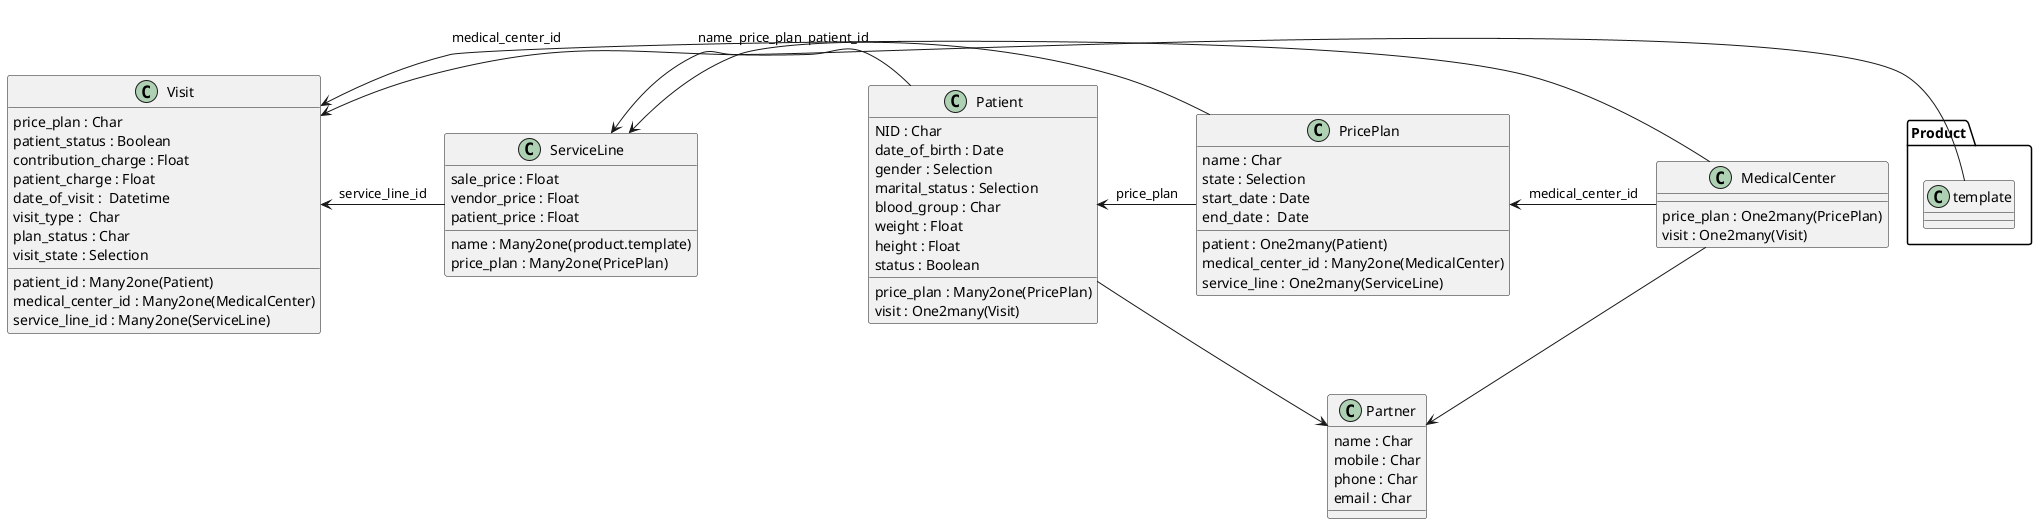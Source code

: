 @startuml

Visit <- Patient : patient_id
Visit <- MedicalCenter : medical_center_id
Visit <- ServiceLine : service_line_id

ServiceLine <- PricePlan : price_plan
ServiceLine <- Product.template : name


PricePlan <- MedicalCenter : medical_center_id

Patient <- PricePlan : price_plan

MedicalCenter --> Partner
Patient --> Partner

Class Partner{
    name : Char
    mobile : Char
    phone : Char
    email : Char
}

Class MedicalCenter{
    price_plan : One2many(PricePlan)
    visit : One2many(Visit)
}
Class ServiceLine
{
    name : Many2one(product.template)
    sale_price : Float
    vendor_price : Float
    patient_price : Float
    price_plan : Many2one(PricePlan)
}


Class Visit{

    price_plan : Char
    patient_status : Boolean
    contribution_charge : Float
    patient_charge : Float
    date_of_visit :  Datetime
    visit_type :  Char
    plan_status : Char
    visit_state : Selection
    patient_id : Many2one(Patient)
    medical_center_id : Many2one(MedicalCenter)
    service_line_id : Many2one(ServiceLine)
}
Class PricePlan{
    name : Char
    state : Selection
    start_date : Date
    end_date :  Date
    patient : One2many(Patient)
    medical_center_id : Many2one(MedicalCenter)
    service_line : One2many(ServiceLine)
}

Class Patient{
    NID : Char
    date_of_birth : Date
    gender : Selection
    marital_status : Selection
    blood_group : Char
    weight : Float
    height : Float
    status : Boolean
    price_plan : Many2one(PricePlan)
    visit : One2many(Visit)
}



@enduml

